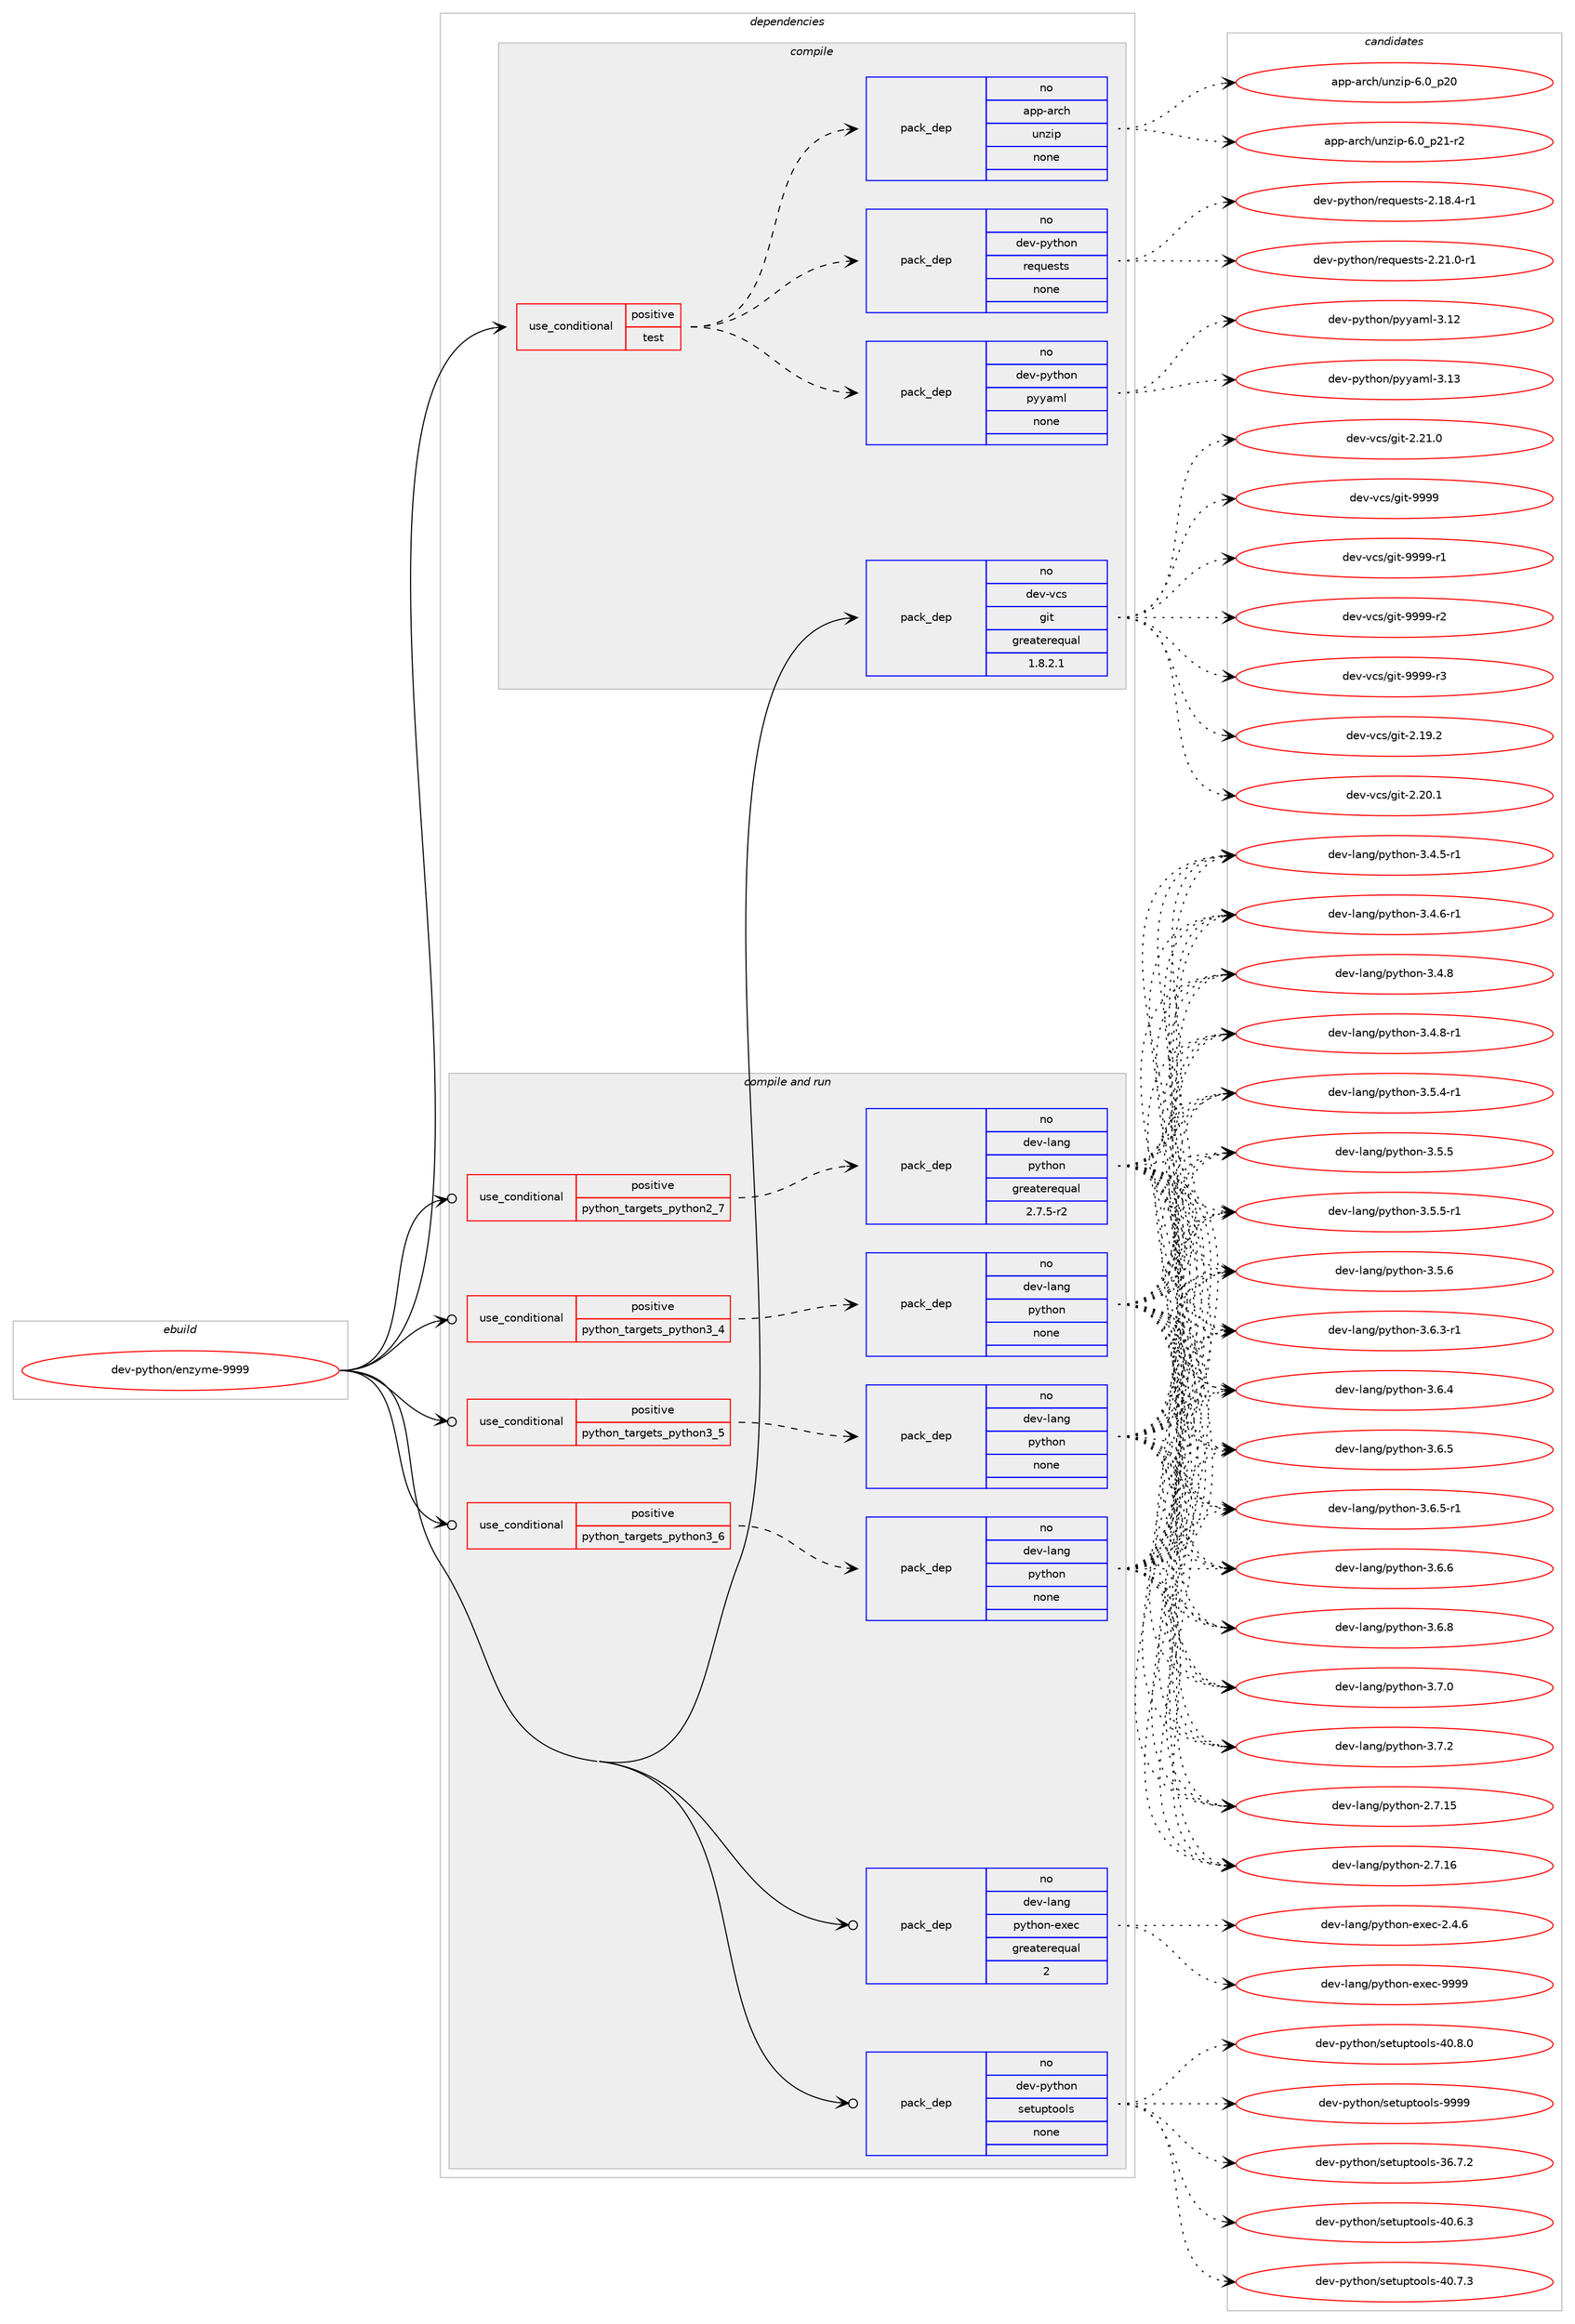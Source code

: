 digraph prolog {

# *************
# Graph options
# *************

newrank=true;
concentrate=true;
compound=true;
graph [rankdir=LR,fontname=Helvetica,fontsize=10,ranksep=1.5];#, ranksep=2.5, nodesep=0.2];
edge  [arrowhead=vee];
node  [fontname=Helvetica,fontsize=10];

# **********
# The ebuild
# **********

subgraph cluster_leftcol {
color=gray;
rank=same;
label=<<i>ebuild</i>>;
id [label="dev-python/enzyme-9999", color=red, width=4, href="../dev-python/enzyme-9999.svg"];
}

# ****************
# The dependencies
# ****************

subgraph cluster_midcol {
color=gray;
label=<<i>dependencies</i>>;
subgraph cluster_compile {
fillcolor="#eeeeee";
style=filled;
label=<<i>compile</i>>;
subgraph cond373936 {
dependency1408055 [label=<<TABLE BORDER="0" CELLBORDER="1" CELLSPACING="0" CELLPADDING="4"><TR><TD ROWSPAN="3" CELLPADDING="10">use_conditional</TD></TR><TR><TD>positive</TD></TR><TR><TD>test</TD></TR></TABLE>>, shape=none, color=red];
subgraph pack1010861 {
dependency1408056 [label=<<TABLE BORDER="0" CELLBORDER="1" CELLSPACING="0" CELLPADDING="4" WIDTH="220"><TR><TD ROWSPAN="6" CELLPADDING="30">pack_dep</TD></TR><TR><TD WIDTH="110">no</TD></TR><TR><TD>app-arch</TD></TR><TR><TD>unzip</TD></TR><TR><TD>none</TD></TR><TR><TD></TD></TR></TABLE>>, shape=none, color=blue];
}
dependency1408055:e -> dependency1408056:w [weight=20,style="dashed",arrowhead="vee"];
subgraph pack1010862 {
dependency1408057 [label=<<TABLE BORDER="0" CELLBORDER="1" CELLSPACING="0" CELLPADDING="4" WIDTH="220"><TR><TD ROWSPAN="6" CELLPADDING="30">pack_dep</TD></TR><TR><TD WIDTH="110">no</TD></TR><TR><TD>dev-python</TD></TR><TR><TD>pyyaml</TD></TR><TR><TD>none</TD></TR><TR><TD></TD></TR></TABLE>>, shape=none, color=blue];
}
dependency1408055:e -> dependency1408057:w [weight=20,style="dashed",arrowhead="vee"];
subgraph pack1010863 {
dependency1408058 [label=<<TABLE BORDER="0" CELLBORDER="1" CELLSPACING="0" CELLPADDING="4" WIDTH="220"><TR><TD ROWSPAN="6" CELLPADDING="30">pack_dep</TD></TR><TR><TD WIDTH="110">no</TD></TR><TR><TD>dev-python</TD></TR><TR><TD>requests</TD></TR><TR><TD>none</TD></TR><TR><TD></TD></TR></TABLE>>, shape=none, color=blue];
}
dependency1408055:e -> dependency1408058:w [weight=20,style="dashed",arrowhead="vee"];
}
id:e -> dependency1408055:w [weight=20,style="solid",arrowhead="vee"];
subgraph pack1010864 {
dependency1408059 [label=<<TABLE BORDER="0" CELLBORDER="1" CELLSPACING="0" CELLPADDING="4" WIDTH="220"><TR><TD ROWSPAN="6" CELLPADDING="30">pack_dep</TD></TR><TR><TD WIDTH="110">no</TD></TR><TR><TD>dev-vcs</TD></TR><TR><TD>git</TD></TR><TR><TD>greaterequal</TD></TR><TR><TD>1.8.2.1</TD></TR></TABLE>>, shape=none, color=blue];
}
id:e -> dependency1408059:w [weight=20,style="solid",arrowhead="vee"];
}
subgraph cluster_compileandrun {
fillcolor="#eeeeee";
style=filled;
label=<<i>compile and run</i>>;
subgraph cond373937 {
dependency1408060 [label=<<TABLE BORDER="0" CELLBORDER="1" CELLSPACING="0" CELLPADDING="4"><TR><TD ROWSPAN="3" CELLPADDING="10">use_conditional</TD></TR><TR><TD>positive</TD></TR><TR><TD>python_targets_python2_7</TD></TR></TABLE>>, shape=none, color=red];
subgraph pack1010865 {
dependency1408061 [label=<<TABLE BORDER="0" CELLBORDER="1" CELLSPACING="0" CELLPADDING="4" WIDTH="220"><TR><TD ROWSPAN="6" CELLPADDING="30">pack_dep</TD></TR><TR><TD WIDTH="110">no</TD></TR><TR><TD>dev-lang</TD></TR><TR><TD>python</TD></TR><TR><TD>greaterequal</TD></TR><TR><TD>2.7.5-r2</TD></TR></TABLE>>, shape=none, color=blue];
}
dependency1408060:e -> dependency1408061:w [weight=20,style="dashed",arrowhead="vee"];
}
id:e -> dependency1408060:w [weight=20,style="solid",arrowhead="odotvee"];
subgraph cond373938 {
dependency1408062 [label=<<TABLE BORDER="0" CELLBORDER="1" CELLSPACING="0" CELLPADDING="4"><TR><TD ROWSPAN="3" CELLPADDING="10">use_conditional</TD></TR><TR><TD>positive</TD></TR><TR><TD>python_targets_python3_4</TD></TR></TABLE>>, shape=none, color=red];
subgraph pack1010866 {
dependency1408063 [label=<<TABLE BORDER="0" CELLBORDER="1" CELLSPACING="0" CELLPADDING="4" WIDTH="220"><TR><TD ROWSPAN="6" CELLPADDING="30">pack_dep</TD></TR><TR><TD WIDTH="110">no</TD></TR><TR><TD>dev-lang</TD></TR><TR><TD>python</TD></TR><TR><TD>none</TD></TR><TR><TD></TD></TR></TABLE>>, shape=none, color=blue];
}
dependency1408062:e -> dependency1408063:w [weight=20,style="dashed",arrowhead="vee"];
}
id:e -> dependency1408062:w [weight=20,style="solid",arrowhead="odotvee"];
subgraph cond373939 {
dependency1408064 [label=<<TABLE BORDER="0" CELLBORDER="1" CELLSPACING="0" CELLPADDING="4"><TR><TD ROWSPAN="3" CELLPADDING="10">use_conditional</TD></TR><TR><TD>positive</TD></TR><TR><TD>python_targets_python3_5</TD></TR></TABLE>>, shape=none, color=red];
subgraph pack1010867 {
dependency1408065 [label=<<TABLE BORDER="0" CELLBORDER="1" CELLSPACING="0" CELLPADDING="4" WIDTH="220"><TR><TD ROWSPAN="6" CELLPADDING="30">pack_dep</TD></TR><TR><TD WIDTH="110">no</TD></TR><TR><TD>dev-lang</TD></TR><TR><TD>python</TD></TR><TR><TD>none</TD></TR><TR><TD></TD></TR></TABLE>>, shape=none, color=blue];
}
dependency1408064:e -> dependency1408065:w [weight=20,style="dashed",arrowhead="vee"];
}
id:e -> dependency1408064:w [weight=20,style="solid",arrowhead="odotvee"];
subgraph cond373940 {
dependency1408066 [label=<<TABLE BORDER="0" CELLBORDER="1" CELLSPACING="0" CELLPADDING="4"><TR><TD ROWSPAN="3" CELLPADDING="10">use_conditional</TD></TR><TR><TD>positive</TD></TR><TR><TD>python_targets_python3_6</TD></TR></TABLE>>, shape=none, color=red];
subgraph pack1010868 {
dependency1408067 [label=<<TABLE BORDER="0" CELLBORDER="1" CELLSPACING="0" CELLPADDING="4" WIDTH="220"><TR><TD ROWSPAN="6" CELLPADDING="30">pack_dep</TD></TR><TR><TD WIDTH="110">no</TD></TR><TR><TD>dev-lang</TD></TR><TR><TD>python</TD></TR><TR><TD>none</TD></TR><TR><TD></TD></TR></TABLE>>, shape=none, color=blue];
}
dependency1408066:e -> dependency1408067:w [weight=20,style="dashed",arrowhead="vee"];
}
id:e -> dependency1408066:w [weight=20,style="solid",arrowhead="odotvee"];
subgraph pack1010869 {
dependency1408068 [label=<<TABLE BORDER="0" CELLBORDER="1" CELLSPACING="0" CELLPADDING="4" WIDTH="220"><TR><TD ROWSPAN="6" CELLPADDING="30">pack_dep</TD></TR><TR><TD WIDTH="110">no</TD></TR><TR><TD>dev-lang</TD></TR><TR><TD>python-exec</TD></TR><TR><TD>greaterequal</TD></TR><TR><TD>2</TD></TR></TABLE>>, shape=none, color=blue];
}
id:e -> dependency1408068:w [weight=20,style="solid",arrowhead="odotvee"];
subgraph pack1010870 {
dependency1408069 [label=<<TABLE BORDER="0" CELLBORDER="1" CELLSPACING="0" CELLPADDING="4" WIDTH="220"><TR><TD ROWSPAN="6" CELLPADDING="30">pack_dep</TD></TR><TR><TD WIDTH="110">no</TD></TR><TR><TD>dev-python</TD></TR><TR><TD>setuptools</TD></TR><TR><TD>none</TD></TR><TR><TD></TD></TR></TABLE>>, shape=none, color=blue];
}
id:e -> dependency1408069:w [weight=20,style="solid",arrowhead="odotvee"];
}
subgraph cluster_run {
fillcolor="#eeeeee";
style=filled;
label=<<i>run</i>>;
}
}

# **************
# The candidates
# **************

subgraph cluster_choices {
rank=same;
color=gray;
label=<<i>candidates</i>>;

subgraph choice1010861 {
color=black;
nodesep=1;
choice971121124597114991044711711012210511245544648951125048 [label="app-arch/unzip-6.0_p20", color=red, width=4,href="../app-arch/unzip-6.0_p20.svg"];
choice9711211245971149910447117110122105112455446489511250494511450 [label="app-arch/unzip-6.0_p21-r2", color=red, width=4,href="../app-arch/unzip-6.0_p21-r2.svg"];
dependency1408056:e -> choice971121124597114991044711711012210511245544648951125048:w [style=dotted,weight="100"];
dependency1408056:e -> choice9711211245971149910447117110122105112455446489511250494511450:w [style=dotted,weight="100"];
}
subgraph choice1010862 {
color=black;
nodesep=1;
choice1001011184511212111610411111047112121121971091084551464950 [label="dev-python/pyyaml-3.12", color=red, width=4,href="../dev-python/pyyaml-3.12.svg"];
choice1001011184511212111610411111047112121121971091084551464951 [label="dev-python/pyyaml-3.13", color=red, width=4,href="../dev-python/pyyaml-3.13.svg"];
dependency1408057:e -> choice1001011184511212111610411111047112121121971091084551464950:w [style=dotted,weight="100"];
dependency1408057:e -> choice1001011184511212111610411111047112121121971091084551464951:w [style=dotted,weight="100"];
}
subgraph choice1010863 {
color=black;
nodesep=1;
choice1001011184511212111610411111047114101113117101115116115455046495646524511449 [label="dev-python/requests-2.18.4-r1", color=red, width=4,href="../dev-python/requests-2.18.4-r1.svg"];
choice1001011184511212111610411111047114101113117101115116115455046504946484511449 [label="dev-python/requests-2.21.0-r1", color=red, width=4,href="../dev-python/requests-2.21.0-r1.svg"];
dependency1408058:e -> choice1001011184511212111610411111047114101113117101115116115455046495646524511449:w [style=dotted,weight="100"];
dependency1408058:e -> choice1001011184511212111610411111047114101113117101115116115455046504946484511449:w [style=dotted,weight="100"];
}
subgraph choice1010864 {
color=black;
nodesep=1;
choice10010111845118991154710310511645504649574650 [label="dev-vcs/git-2.19.2", color=red, width=4,href="../dev-vcs/git-2.19.2.svg"];
choice10010111845118991154710310511645504650484649 [label="dev-vcs/git-2.20.1", color=red, width=4,href="../dev-vcs/git-2.20.1.svg"];
choice10010111845118991154710310511645504650494648 [label="dev-vcs/git-2.21.0", color=red, width=4,href="../dev-vcs/git-2.21.0.svg"];
choice1001011184511899115471031051164557575757 [label="dev-vcs/git-9999", color=red, width=4,href="../dev-vcs/git-9999.svg"];
choice10010111845118991154710310511645575757574511449 [label="dev-vcs/git-9999-r1", color=red, width=4,href="../dev-vcs/git-9999-r1.svg"];
choice10010111845118991154710310511645575757574511450 [label="dev-vcs/git-9999-r2", color=red, width=4,href="../dev-vcs/git-9999-r2.svg"];
choice10010111845118991154710310511645575757574511451 [label="dev-vcs/git-9999-r3", color=red, width=4,href="../dev-vcs/git-9999-r3.svg"];
dependency1408059:e -> choice10010111845118991154710310511645504649574650:w [style=dotted,weight="100"];
dependency1408059:e -> choice10010111845118991154710310511645504650484649:w [style=dotted,weight="100"];
dependency1408059:e -> choice10010111845118991154710310511645504650494648:w [style=dotted,weight="100"];
dependency1408059:e -> choice1001011184511899115471031051164557575757:w [style=dotted,weight="100"];
dependency1408059:e -> choice10010111845118991154710310511645575757574511449:w [style=dotted,weight="100"];
dependency1408059:e -> choice10010111845118991154710310511645575757574511450:w [style=dotted,weight="100"];
dependency1408059:e -> choice10010111845118991154710310511645575757574511451:w [style=dotted,weight="100"];
}
subgraph choice1010865 {
color=black;
nodesep=1;
choice10010111845108971101034711212111610411111045504655464953 [label="dev-lang/python-2.7.15", color=red, width=4,href="../dev-lang/python-2.7.15.svg"];
choice10010111845108971101034711212111610411111045504655464954 [label="dev-lang/python-2.7.16", color=red, width=4,href="../dev-lang/python-2.7.16.svg"];
choice1001011184510897110103471121211161041111104551465246534511449 [label="dev-lang/python-3.4.5-r1", color=red, width=4,href="../dev-lang/python-3.4.5-r1.svg"];
choice1001011184510897110103471121211161041111104551465246544511449 [label="dev-lang/python-3.4.6-r1", color=red, width=4,href="../dev-lang/python-3.4.6-r1.svg"];
choice100101118451089711010347112121116104111110455146524656 [label="dev-lang/python-3.4.8", color=red, width=4,href="../dev-lang/python-3.4.8.svg"];
choice1001011184510897110103471121211161041111104551465246564511449 [label="dev-lang/python-3.4.8-r1", color=red, width=4,href="../dev-lang/python-3.4.8-r1.svg"];
choice1001011184510897110103471121211161041111104551465346524511449 [label="dev-lang/python-3.5.4-r1", color=red, width=4,href="../dev-lang/python-3.5.4-r1.svg"];
choice100101118451089711010347112121116104111110455146534653 [label="dev-lang/python-3.5.5", color=red, width=4,href="../dev-lang/python-3.5.5.svg"];
choice1001011184510897110103471121211161041111104551465346534511449 [label="dev-lang/python-3.5.5-r1", color=red, width=4,href="../dev-lang/python-3.5.5-r1.svg"];
choice100101118451089711010347112121116104111110455146534654 [label="dev-lang/python-3.5.6", color=red, width=4,href="../dev-lang/python-3.5.6.svg"];
choice1001011184510897110103471121211161041111104551465446514511449 [label="dev-lang/python-3.6.3-r1", color=red, width=4,href="../dev-lang/python-3.6.3-r1.svg"];
choice100101118451089711010347112121116104111110455146544652 [label="dev-lang/python-3.6.4", color=red, width=4,href="../dev-lang/python-3.6.4.svg"];
choice100101118451089711010347112121116104111110455146544653 [label="dev-lang/python-3.6.5", color=red, width=4,href="../dev-lang/python-3.6.5.svg"];
choice1001011184510897110103471121211161041111104551465446534511449 [label="dev-lang/python-3.6.5-r1", color=red, width=4,href="../dev-lang/python-3.6.5-r1.svg"];
choice100101118451089711010347112121116104111110455146544654 [label="dev-lang/python-3.6.6", color=red, width=4,href="../dev-lang/python-3.6.6.svg"];
choice100101118451089711010347112121116104111110455146544656 [label="dev-lang/python-3.6.8", color=red, width=4,href="../dev-lang/python-3.6.8.svg"];
choice100101118451089711010347112121116104111110455146554648 [label="dev-lang/python-3.7.0", color=red, width=4,href="../dev-lang/python-3.7.0.svg"];
choice100101118451089711010347112121116104111110455146554650 [label="dev-lang/python-3.7.2", color=red, width=4,href="../dev-lang/python-3.7.2.svg"];
dependency1408061:e -> choice10010111845108971101034711212111610411111045504655464953:w [style=dotted,weight="100"];
dependency1408061:e -> choice10010111845108971101034711212111610411111045504655464954:w [style=dotted,weight="100"];
dependency1408061:e -> choice1001011184510897110103471121211161041111104551465246534511449:w [style=dotted,weight="100"];
dependency1408061:e -> choice1001011184510897110103471121211161041111104551465246544511449:w [style=dotted,weight="100"];
dependency1408061:e -> choice100101118451089711010347112121116104111110455146524656:w [style=dotted,weight="100"];
dependency1408061:e -> choice1001011184510897110103471121211161041111104551465246564511449:w [style=dotted,weight="100"];
dependency1408061:e -> choice1001011184510897110103471121211161041111104551465346524511449:w [style=dotted,weight="100"];
dependency1408061:e -> choice100101118451089711010347112121116104111110455146534653:w [style=dotted,weight="100"];
dependency1408061:e -> choice1001011184510897110103471121211161041111104551465346534511449:w [style=dotted,weight="100"];
dependency1408061:e -> choice100101118451089711010347112121116104111110455146534654:w [style=dotted,weight="100"];
dependency1408061:e -> choice1001011184510897110103471121211161041111104551465446514511449:w [style=dotted,weight="100"];
dependency1408061:e -> choice100101118451089711010347112121116104111110455146544652:w [style=dotted,weight="100"];
dependency1408061:e -> choice100101118451089711010347112121116104111110455146544653:w [style=dotted,weight="100"];
dependency1408061:e -> choice1001011184510897110103471121211161041111104551465446534511449:w [style=dotted,weight="100"];
dependency1408061:e -> choice100101118451089711010347112121116104111110455146544654:w [style=dotted,weight="100"];
dependency1408061:e -> choice100101118451089711010347112121116104111110455146544656:w [style=dotted,weight="100"];
dependency1408061:e -> choice100101118451089711010347112121116104111110455146554648:w [style=dotted,weight="100"];
dependency1408061:e -> choice100101118451089711010347112121116104111110455146554650:w [style=dotted,weight="100"];
}
subgraph choice1010866 {
color=black;
nodesep=1;
choice10010111845108971101034711212111610411111045504655464953 [label="dev-lang/python-2.7.15", color=red, width=4,href="../dev-lang/python-2.7.15.svg"];
choice10010111845108971101034711212111610411111045504655464954 [label="dev-lang/python-2.7.16", color=red, width=4,href="../dev-lang/python-2.7.16.svg"];
choice1001011184510897110103471121211161041111104551465246534511449 [label="dev-lang/python-3.4.5-r1", color=red, width=4,href="../dev-lang/python-3.4.5-r1.svg"];
choice1001011184510897110103471121211161041111104551465246544511449 [label="dev-lang/python-3.4.6-r1", color=red, width=4,href="../dev-lang/python-3.4.6-r1.svg"];
choice100101118451089711010347112121116104111110455146524656 [label="dev-lang/python-3.4.8", color=red, width=4,href="../dev-lang/python-3.4.8.svg"];
choice1001011184510897110103471121211161041111104551465246564511449 [label="dev-lang/python-3.4.8-r1", color=red, width=4,href="../dev-lang/python-3.4.8-r1.svg"];
choice1001011184510897110103471121211161041111104551465346524511449 [label="dev-lang/python-3.5.4-r1", color=red, width=4,href="../dev-lang/python-3.5.4-r1.svg"];
choice100101118451089711010347112121116104111110455146534653 [label="dev-lang/python-3.5.5", color=red, width=4,href="../dev-lang/python-3.5.5.svg"];
choice1001011184510897110103471121211161041111104551465346534511449 [label="dev-lang/python-3.5.5-r1", color=red, width=4,href="../dev-lang/python-3.5.5-r1.svg"];
choice100101118451089711010347112121116104111110455146534654 [label="dev-lang/python-3.5.6", color=red, width=4,href="../dev-lang/python-3.5.6.svg"];
choice1001011184510897110103471121211161041111104551465446514511449 [label="dev-lang/python-3.6.3-r1", color=red, width=4,href="../dev-lang/python-3.6.3-r1.svg"];
choice100101118451089711010347112121116104111110455146544652 [label="dev-lang/python-3.6.4", color=red, width=4,href="../dev-lang/python-3.6.4.svg"];
choice100101118451089711010347112121116104111110455146544653 [label="dev-lang/python-3.6.5", color=red, width=4,href="../dev-lang/python-3.6.5.svg"];
choice1001011184510897110103471121211161041111104551465446534511449 [label="dev-lang/python-3.6.5-r1", color=red, width=4,href="../dev-lang/python-3.6.5-r1.svg"];
choice100101118451089711010347112121116104111110455146544654 [label="dev-lang/python-3.6.6", color=red, width=4,href="../dev-lang/python-3.6.6.svg"];
choice100101118451089711010347112121116104111110455146544656 [label="dev-lang/python-3.6.8", color=red, width=4,href="../dev-lang/python-3.6.8.svg"];
choice100101118451089711010347112121116104111110455146554648 [label="dev-lang/python-3.7.0", color=red, width=4,href="../dev-lang/python-3.7.0.svg"];
choice100101118451089711010347112121116104111110455146554650 [label="dev-lang/python-3.7.2", color=red, width=4,href="../dev-lang/python-3.7.2.svg"];
dependency1408063:e -> choice10010111845108971101034711212111610411111045504655464953:w [style=dotted,weight="100"];
dependency1408063:e -> choice10010111845108971101034711212111610411111045504655464954:w [style=dotted,weight="100"];
dependency1408063:e -> choice1001011184510897110103471121211161041111104551465246534511449:w [style=dotted,weight="100"];
dependency1408063:e -> choice1001011184510897110103471121211161041111104551465246544511449:w [style=dotted,weight="100"];
dependency1408063:e -> choice100101118451089711010347112121116104111110455146524656:w [style=dotted,weight="100"];
dependency1408063:e -> choice1001011184510897110103471121211161041111104551465246564511449:w [style=dotted,weight="100"];
dependency1408063:e -> choice1001011184510897110103471121211161041111104551465346524511449:w [style=dotted,weight="100"];
dependency1408063:e -> choice100101118451089711010347112121116104111110455146534653:w [style=dotted,weight="100"];
dependency1408063:e -> choice1001011184510897110103471121211161041111104551465346534511449:w [style=dotted,weight="100"];
dependency1408063:e -> choice100101118451089711010347112121116104111110455146534654:w [style=dotted,weight="100"];
dependency1408063:e -> choice1001011184510897110103471121211161041111104551465446514511449:w [style=dotted,weight="100"];
dependency1408063:e -> choice100101118451089711010347112121116104111110455146544652:w [style=dotted,weight="100"];
dependency1408063:e -> choice100101118451089711010347112121116104111110455146544653:w [style=dotted,weight="100"];
dependency1408063:e -> choice1001011184510897110103471121211161041111104551465446534511449:w [style=dotted,weight="100"];
dependency1408063:e -> choice100101118451089711010347112121116104111110455146544654:w [style=dotted,weight="100"];
dependency1408063:e -> choice100101118451089711010347112121116104111110455146544656:w [style=dotted,weight="100"];
dependency1408063:e -> choice100101118451089711010347112121116104111110455146554648:w [style=dotted,weight="100"];
dependency1408063:e -> choice100101118451089711010347112121116104111110455146554650:w [style=dotted,weight="100"];
}
subgraph choice1010867 {
color=black;
nodesep=1;
choice10010111845108971101034711212111610411111045504655464953 [label="dev-lang/python-2.7.15", color=red, width=4,href="../dev-lang/python-2.7.15.svg"];
choice10010111845108971101034711212111610411111045504655464954 [label="dev-lang/python-2.7.16", color=red, width=4,href="../dev-lang/python-2.7.16.svg"];
choice1001011184510897110103471121211161041111104551465246534511449 [label="dev-lang/python-3.4.5-r1", color=red, width=4,href="../dev-lang/python-3.4.5-r1.svg"];
choice1001011184510897110103471121211161041111104551465246544511449 [label="dev-lang/python-3.4.6-r1", color=red, width=4,href="../dev-lang/python-3.4.6-r1.svg"];
choice100101118451089711010347112121116104111110455146524656 [label="dev-lang/python-3.4.8", color=red, width=4,href="../dev-lang/python-3.4.8.svg"];
choice1001011184510897110103471121211161041111104551465246564511449 [label="dev-lang/python-3.4.8-r1", color=red, width=4,href="../dev-lang/python-3.4.8-r1.svg"];
choice1001011184510897110103471121211161041111104551465346524511449 [label="dev-lang/python-3.5.4-r1", color=red, width=4,href="../dev-lang/python-3.5.4-r1.svg"];
choice100101118451089711010347112121116104111110455146534653 [label="dev-lang/python-3.5.5", color=red, width=4,href="../dev-lang/python-3.5.5.svg"];
choice1001011184510897110103471121211161041111104551465346534511449 [label="dev-lang/python-3.5.5-r1", color=red, width=4,href="../dev-lang/python-3.5.5-r1.svg"];
choice100101118451089711010347112121116104111110455146534654 [label="dev-lang/python-3.5.6", color=red, width=4,href="../dev-lang/python-3.5.6.svg"];
choice1001011184510897110103471121211161041111104551465446514511449 [label="dev-lang/python-3.6.3-r1", color=red, width=4,href="../dev-lang/python-3.6.3-r1.svg"];
choice100101118451089711010347112121116104111110455146544652 [label="dev-lang/python-3.6.4", color=red, width=4,href="../dev-lang/python-3.6.4.svg"];
choice100101118451089711010347112121116104111110455146544653 [label="dev-lang/python-3.6.5", color=red, width=4,href="../dev-lang/python-3.6.5.svg"];
choice1001011184510897110103471121211161041111104551465446534511449 [label="dev-lang/python-3.6.5-r1", color=red, width=4,href="../dev-lang/python-3.6.5-r1.svg"];
choice100101118451089711010347112121116104111110455146544654 [label="dev-lang/python-3.6.6", color=red, width=4,href="../dev-lang/python-3.6.6.svg"];
choice100101118451089711010347112121116104111110455146544656 [label="dev-lang/python-3.6.8", color=red, width=4,href="../dev-lang/python-3.6.8.svg"];
choice100101118451089711010347112121116104111110455146554648 [label="dev-lang/python-3.7.0", color=red, width=4,href="../dev-lang/python-3.7.0.svg"];
choice100101118451089711010347112121116104111110455146554650 [label="dev-lang/python-3.7.2", color=red, width=4,href="../dev-lang/python-3.7.2.svg"];
dependency1408065:e -> choice10010111845108971101034711212111610411111045504655464953:w [style=dotted,weight="100"];
dependency1408065:e -> choice10010111845108971101034711212111610411111045504655464954:w [style=dotted,weight="100"];
dependency1408065:e -> choice1001011184510897110103471121211161041111104551465246534511449:w [style=dotted,weight="100"];
dependency1408065:e -> choice1001011184510897110103471121211161041111104551465246544511449:w [style=dotted,weight="100"];
dependency1408065:e -> choice100101118451089711010347112121116104111110455146524656:w [style=dotted,weight="100"];
dependency1408065:e -> choice1001011184510897110103471121211161041111104551465246564511449:w [style=dotted,weight="100"];
dependency1408065:e -> choice1001011184510897110103471121211161041111104551465346524511449:w [style=dotted,weight="100"];
dependency1408065:e -> choice100101118451089711010347112121116104111110455146534653:w [style=dotted,weight="100"];
dependency1408065:e -> choice1001011184510897110103471121211161041111104551465346534511449:w [style=dotted,weight="100"];
dependency1408065:e -> choice100101118451089711010347112121116104111110455146534654:w [style=dotted,weight="100"];
dependency1408065:e -> choice1001011184510897110103471121211161041111104551465446514511449:w [style=dotted,weight="100"];
dependency1408065:e -> choice100101118451089711010347112121116104111110455146544652:w [style=dotted,weight="100"];
dependency1408065:e -> choice100101118451089711010347112121116104111110455146544653:w [style=dotted,weight="100"];
dependency1408065:e -> choice1001011184510897110103471121211161041111104551465446534511449:w [style=dotted,weight="100"];
dependency1408065:e -> choice100101118451089711010347112121116104111110455146544654:w [style=dotted,weight="100"];
dependency1408065:e -> choice100101118451089711010347112121116104111110455146544656:w [style=dotted,weight="100"];
dependency1408065:e -> choice100101118451089711010347112121116104111110455146554648:w [style=dotted,weight="100"];
dependency1408065:e -> choice100101118451089711010347112121116104111110455146554650:w [style=dotted,weight="100"];
}
subgraph choice1010868 {
color=black;
nodesep=1;
choice10010111845108971101034711212111610411111045504655464953 [label="dev-lang/python-2.7.15", color=red, width=4,href="../dev-lang/python-2.7.15.svg"];
choice10010111845108971101034711212111610411111045504655464954 [label="dev-lang/python-2.7.16", color=red, width=4,href="../dev-lang/python-2.7.16.svg"];
choice1001011184510897110103471121211161041111104551465246534511449 [label="dev-lang/python-3.4.5-r1", color=red, width=4,href="../dev-lang/python-3.4.5-r1.svg"];
choice1001011184510897110103471121211161041111104551465246544511449 [label="dev-lang/python-3.4.6-r1", color=red, width=4,href="../dev-lang/python-3.4.6-r1.svg"];
choice100101118451089711010347112121116104111110455146524656 [label="dev-lang/python-3.4.8", color=red, width=4,href="../dev-lang/python-3.4.8.svg"];
choice1001011184510897110103471121211161041111104551465246564511449 [label="dev-lang/python-3.4.8-r1", color=red, width=4,href="../dev-lang/python-3.4.8-r1.svg"];
choice1001011184510897110103471121211161041111104551465346524511449 [label="dev-lang/python-3.5.4-r1", color=red, width=4,href="../dev-lang/python-3.5.4-r1.svg"];
choice100101118451089711010347112121116104111110455146534653 [label="dev-lang/python-3.5.5", color=red, width=4,href="../dev-lang/python-3.5.5.svg"];
choice1001011184510897110103471121211161041111104551465346534511449 [label="dev-lang/python-3.5.5-r1", color=red, width=4,href="../dev-lang/python-3.5.5-r1.svg"];
choice100101118451089711010347112121116104111110455146534654 [label="dev-lang/python-3.5.6", color=red, width=4,href="../dev-lang/python-3.5.6.svg"];
choice1001011184510897110103471121211161041111104551465446514511449 [label="dev-lang/python-3.6.3-r1", color=red, width=4,href="../dev-lang/python-3.6.3-r1.svg"];
choice100101118451089711010347112121116104111110455146544652 [label="dev-lang/python-3.6.4", color=red, width=4,href="../dev-lang/python-3.6.4.svg"];
choice100101118451089711010347112121116104111110455146544653 [label="dev-lang/python-3.6.5", color=red, width=4,href="../dev-lang/python-3.6.5.svg"];
choice1001011184510897110103471121211161041111104551465446534511449 [label="dev-lang/python-3.6.5-r1", color=red, width=4,href="../dev-lang/python-3.6.5-r1.svg"];
choice100101118451089711010347112121116104111110455146544654 [label="dev-lang/python-3.6.6", color=red, width=4,href="../dev-lang/python-3.6.6.svg"];
choice100101118451089711010347112121116104111110455146544656 [label="dev-lang/python-3.6.8", color=red, width=4,href="../dev-lang/python-3.6.8.svg"];
choice100101118451089711010347112121116104111110455146554648 [label="dev-lang/python-3.7.0", color=red, width=4,href="../dev-lang/python-3.7.0.svg"];
choice100101118451089711010347112121116104111110455146554650 [label="dev-lang/python-3.7.2", color=red, width=4,href="../dev-lang/python-3.7.2.svg"];
dependency1408067:e -> choice10010111845108971101034711212111610411111045504655464953:w [style=dotted,weight="100"];
dependency1408067:e -> choice10010111845108971101034711212111610411111045504655464954:w [style=dotted,weight="100"];
dependency1408067:e -> choice1001011184510897110103471121211161041111104551465246534511449:w [style=dotted,weight="100"];
dependency1408067:e -> choice1001011184510897110103471121211161041111104551465246544511449:w [style=dotted,weight="100"];
dependency1408067:e -> choice100101118451089711010347112121116104111110455146524656:w [style=dotted,weight="100"];
dependency1408067:e -> choice1001011184510897110103471121211161041111104551465246564511449:w [style=dotted,weight="100"];
dependency1408067:e -> choice1001011184510897110103471121211161041111104551465346524511449:w [style=dotted,weight="100"];
dependency1408067:e -> choice100101118451089711010347112121116104111110455146534653:w [style=dotted,weight="100"];
dependency1408067:e -> choice1001011184510897110103471121211161041111104551465346534511449:w [style=dotted,weight="100"];
dependency1408067:e -> choice100101118451089711010347112121116104111110455146534654:w [style=dotted,weight="100"];
dependency1408067:e -> choice1001011184510897110103471121211161041111104551465446514511449:w [style=dotted,weight="100"];
dependency1408067:e -> choice100101118451089711010347112121116104111110455146544652:w [style=dotted,weight="100"];
dependency1408067:e -> choice100101118451089711010347112121116104111110455146544653:w [style=dotted,weight="100"];
dependency1408067:e -> choice1001011184510897110103471121211161041111104551465446534511449:w [style=dotted,weight="100"];
dependency1408067:e -> choice100101118451089711010347112121116104111110455146544654:w [style=dotted,weight="100"];
dependency1408067:e -> choice100101118451089711010347112121116104111110455146544656:w [style=dotted,weight="100"];
dependency1408067:e -> choice100101118451089711010347112121116104111110455146554648:w [style=dotted,weight="100"];
dependency1408067:e -> choice100101118451089711010347112121116104111110455146554650:w [style=dotted,weight="100"];
}
subgraph choice1010869 {
color=black;
nodesep=1;
choice1001011184510897110103471121211161041111104510112010199455046524654 [label="dev-lang/python-exec-2.4.6", color=red, width=4,href="../dev-lang/python-exec-2.4.6.svg"];
choice10010111845108971101034711212111610411111045101120101994557575757 [label="dev-lang/python-exec-9999", color=red, width=4,href="../dev-lang/python-exec-9999.svg"];
dependency1408068:e -> choice1001011184510897110103471121211161041111104510112010199455046524654:w [style=dotted,weight="100"];
dependency1408068:e -> choice10010111845108971101034711212111610411111045101120101994557575757:w [style=dotted,weight="100"];
}
subgraph choice1010870 {
color=black;
nodesep=1;
choice100101118451121211161041111104711510111611711211611111110811545515446554650 [label="dev-python/setuptools-36.7.2", color=red, width=4,href="../dev-python/setuptools-36.7.2.svg"];
choice100101118451121211161041111104711510111611711211611111110811545524846544651 [label="dev-python/setuptools-40.6.3", color=red, width=4,href="../dev-python/setuptools-40.6.3.svg"];
choice100101118451121211161041111104711510111611711211611111110811545524846554651 [label="dev-python/setuptools-40.7.3", color=red, width=4,href="../dev-python/setuptools-40.7.3.svg"];
choice100101118451121211161041111104711510111611711211611111110811545524846564648 [label="dev-python/setuptools-40.8.0", color=red, width=4,href="../dev-python/setuptools-40.8.0.svg"];
choice10010111845112121116104111110471151011161171121161111111081154557575757 [label="dev-python/setuptools-9999", color=red, width=4,href="../dev-python/setuptools-9999.svg"];
dependency1408069:e -> choice100101118451121211161041111104711510111611711211611111110811545515446554650:w [style=dotted,weight="100"];
dependency1408069:e -> choice100101118451121211161041111104711510111611711211611111110811545524846544651:w [style=dotted,weight="100"];
dependency1408069:e -> choice100101118451121211161041111104711510111611711211611111110811545524846554651:w [style=dotted,weight="100"];
dependency1408069:e -> choice100101118451121211161041111104711510111611711211611111110811545524846564648:w [style=dotted,weight="100"];
dependency1408069:e -> choice10010111845112121116104111110471151011161171121161111111081154557575757:w [style=dotted,weight="100"];
}
}

}
